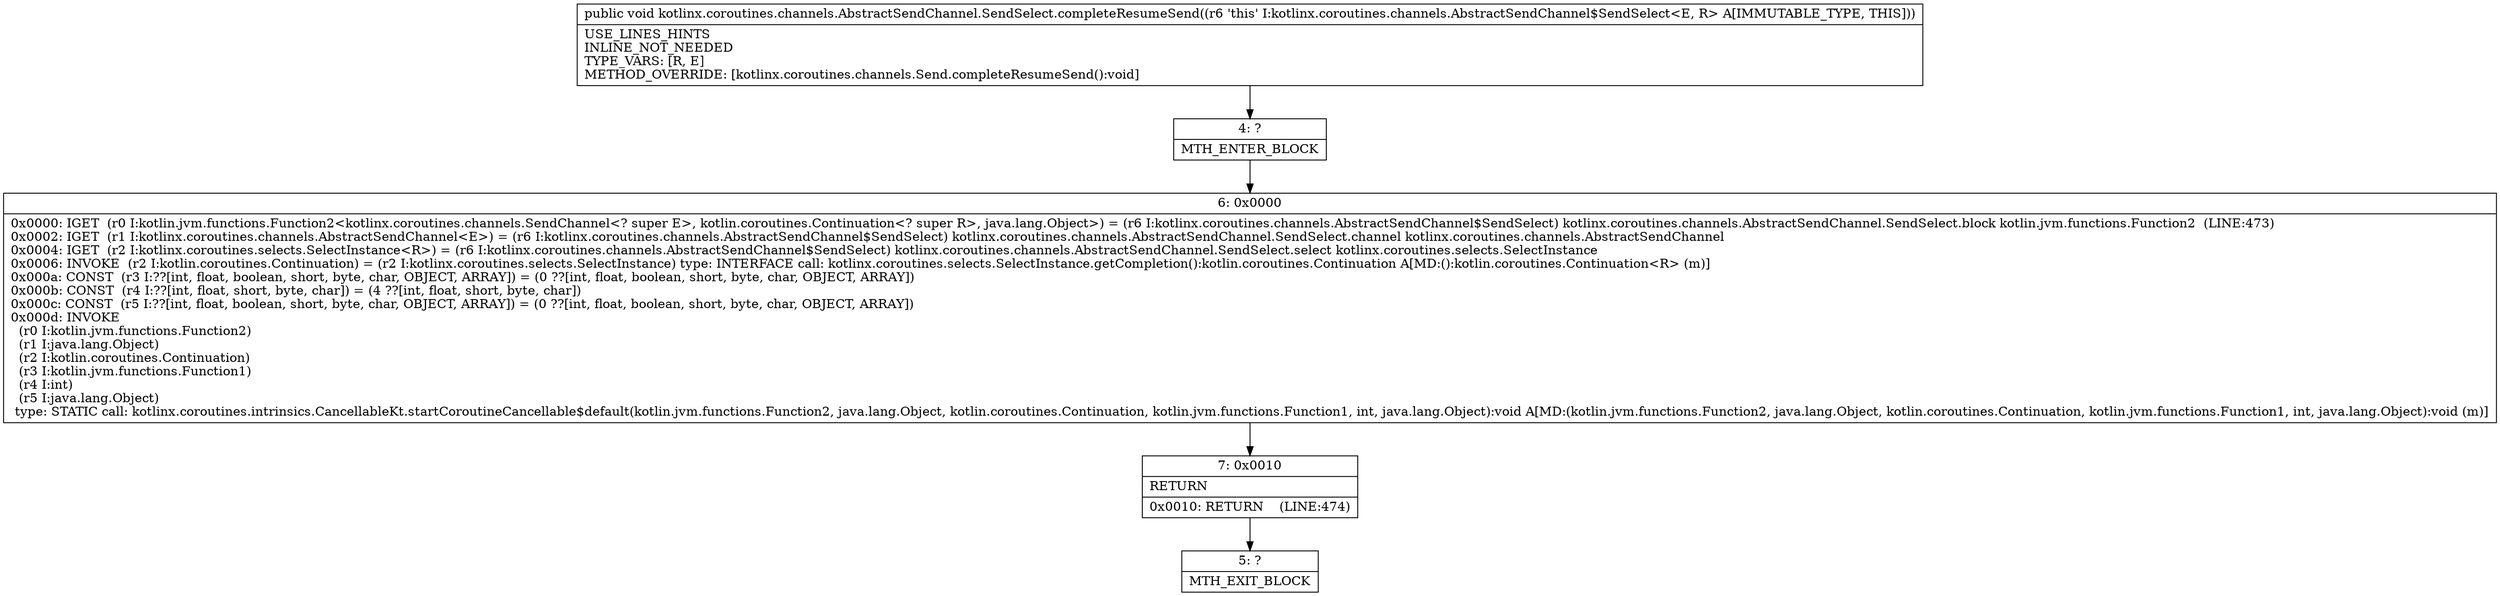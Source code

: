 digraph "CFG forkotlinx.coroutines.channels.AbstractSendChannel.SendSelect.completeResumeSend()V" {
Node_4 [shape=record,label="{4\:\ ?|MTH_ENTER_BLOCK\l}"];
Node_6 [shape=record,label="{6\:\ 0x0000|0x0000: IGET  (r0 I:kotlin.jvm.functions.Function2\<kotlinx.coroutines.channels.SendChannel\<? super E\>, kotlin.coroutines.Continuation\<? super R\>, java.lang.Object\>) = (r6 I:kotlinx.coroutines.channels.AbstractSendChannel$SendSelect) kotlinx.coroutines.channels.AbstractSendChannel.SendSelect.block kotlin.jvm.functions.Function2  (LINE:473)\l0x0002: IGET  (r1 I:kotlinx.coroutines.channels.AbstractSendChannel\<E\>) = (r6 I:kotlinx.coroutines.channels.AbstractSendChannel$SendSelect) kotlinx.coroutines.channels.AbstractSendChannel.SendSelect.channel kotlinx.coroutines.channels.AbstractSendChannel \l0x0004: IGET  (r2 I:kotlinx.coroutines.selects.SelectInstance\<R\>) = (r6 I:kotlinx.coroutines.channels.AbstractSendChannel$SendSelect) kotlinx.coroutines.channels.AbstractSendChannel.SendSelect.select kotlinx.coroutines.selects.SelectInstance \l0x0006: INVOKE  (r2 I:kotlin.coroutines.Continuation) = (r2 I:kotlinx.coroutines.selects.SelectInstance) type: INTERFACE call: kotlinx.coroutines.selects.SelectInstance.getCompletion():kotlin.coroutines.Continuation A[MD:():kotlin.coroutines.Continuation\<R\> (m)]\l0x000a: CONST  (r3 I:??[int, float, boolean, short, byte, char, OBJECT, ARRAY]) = (0 ??[int, float, boolean, short, byte, char, OBJECT, ARRAY]) \l0x000b: CONST  (r4 I:??[int, float, short, byte, char]) = (4 ??[int, float, short, byte, char]) \l0x000c: CONST  (r5 I:??[int, float, boolean, short, byte, char, OBJECT, ARRAY]) = (0 ??[int, float, boolean, short, byte, char, OBJECT, ARRAY]) \l0x000d: INVOKE  \l  (r0 I:kotlin.jvm.functions.Function2)\l  (r1 I:java.lang.Object)\l  (r2 I:kotlin.coroutines.Continuation)\l  (r3 I:kotlin.jvm.functions.Function1)\l  (r4 I:int)\l  (r5 I:java.lang.Object)\l type: STATIC call: kotlinx.coroutines.intrinsics.CancellableKt.startCoroutineCancellable$default(kotlin.jvm.functions.Function2, java.lang.Object, kotlin.coroutines.Continuation, kotlin.jvm.functions.Function1, int, java.lang.Object):void A[MD:(kotlin.jvm.functions.Function2, java.lang.Object, kotlin.coroutines.Continuation, kotlin.jvm.functions.Function1, int, java.lang.Object):void (m)]\l}"];
Node_7 [shape=record,label="{7\:\ 0x0010|RETURN\l|0x0010: RETURN    (LINE:474)\l}"];
Node_5 [shape=record,label="{5\:\ ?|MTH_EXIT_BLOCK\l}"];
MethodNode[shape=record,label="{public void kotlinx.coroutines.channels.AbstractSendChannel.SendSelect.completeResumeSend((r6 'this' I:kotlinx.coroutines.channels.AbstractSendChannel$SendSelect\<E, R\> A[IMMUTABLE_TYPE, THIS]))  | USE_LINES_HINTS\lINLINE_NOT_NEEDED\lTYPE_VARS: [R, E]\lMETHOD_OVERRIDE: [kotlinx.coroutines.channels.Send.completeResumeSend():void]\l}"];
MethodNode -> Node_4;Node_4 -> Node_6;
Node_6 -> Node_7;
Node_7 -> Node_5;
}

